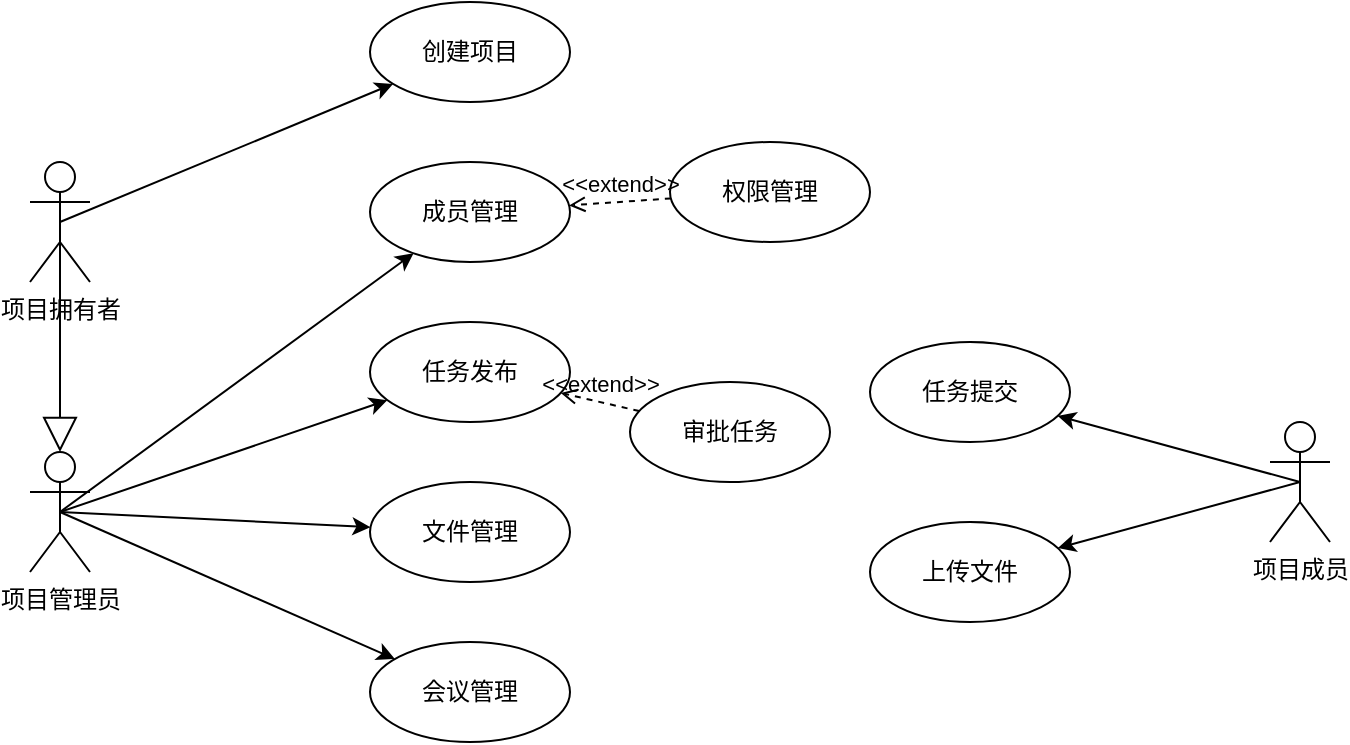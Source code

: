 <mxfile>
    <diagram id="uh9X4cpVvRO0RbKKqcz5" name="第 1 页">
        <mxGraphModel dx="516" dy="499" grid="1" gridSize="10" guides="1" tooltips="1" connect="1" arrows="1" fold="1" page="1" pageScale="1" pageWidth="827" pageHeight="1169" math="0" shadow="0">
            <root>
                <mxCell id="0"/>
                <mxCell id="1" parent="0"/>
                <mxCell id="13" value="创建项目" style="ellipse;whiteSpace=wrap;html=1;" vertex="1" parent="1">
                    <mxGeometry x="210" y="710" width="100" height="50" as="geometry"/>
                </mxCell>
                <mxCell id="14" value="任务发布" style="ellipse;whiteSpace=wrap;html=1;" vertex="1" parent="1">
                    <mxGeometry x="210" y="870" width="100" height="50" as="geometry"/>
                </mxCell>
                <mxCell id="15" value="任务提交" style="ellipse;whiteSpace=wrap;html=1;" vertex="1" parent="1">
                    <mxGeometry x="460" y="880" width="100" height="50" as="geometry"/>
                </mxCell>
                <mxCell id="16" value="成员管理" style="ellipse;whiteSpace=wrap;html=1;" vertex="1" parent="1">
                    <mxGeometry x="210" y="790" width="100" height="50" as="geometry"/>
                </mxCell>
                <mxCell id="17" value="权限管理" style="ellipse;whiteSpace=wrap;html=1;" vertex="1" parent="1">
                    <mxGeometry x="360" y="780" width="100" height="50" as="geometry"/>
                </mxCell>
                <mxCell id="18" value="&amp;lt;&amp;lt;extend&amp;gt;&amp;gt;" style="html=1;verticalAlign=bottom;labelBackgroundColor=none;endArrow=open;endFill=0;dashed=1;strokeWidth=1;endSize=6;" edge="1" parent="1" source="17" target="16">
                    <mxGeometry width="160" relative="1" as="geometry">
                        <mxPoint x="140" y="70" as="sourcePoint"/>
                        <mxPoint x="300" y="70" as="targetPoint"/>
                    </mxGeometry>
                </mxCell>
                <mxCell id="19" value="会议管理" style="ellipse;whiteSpace=wrap;html=1;" vertex="1" parent="1">
                    <mxGeometry x="210" y="1030" width="100" height="50" as="geometry"/>
                </mxCell>
                <mxCell id="20" value="文件管理" style="ellipse;whiteSpace=wrap;html=1;" vertex="1" parent="1">
                    <mxGeometry x="210" y="950" width="100" height="50" as="geometry"/>
                </mxCell>
                <mxCell id="21" value="上传文件" style="ellipse;whiteSpace=wrap;html=1;" vertex="1" parent="1">
                    <mxGeometry x="460" y="970" width="100" height="50" as="geometry"/>
                </mxCell>
                <mxCell id="22" value="审批任务" style="ellipse;whiteSpace=wrap;html=1;" vertex="1" parent="1">
                    <mxGeometry x="340" y="900" width="100" height="50" as="geometry"/>
                </mxCell>
                <mxCell id="23" value="&amp;lt;&amp;lt;extend&amp;gt;&amp;gt;" style="html=1;verticalAlign=bottom;labelBackgroundColor=none;endArrow=open;endFill=0;dashed=1;strokeWidth=1;endSize=6;" edge="1" parent="1" source="22" target="14">
                    <mxGeometry width="160" relative="1" as="geometry">
                        <mxPoint x="243.133" y="133.71" as="sourcePoint"/>
                        <mxPoint x="176.816" y="146.222" as="targetPoint"/>
                    </mxGeometry>
                </mxCell>
                <mxCell id="24" style="edgeStyle=none;html=1;exitX=0.5;exitY=0.5;exitDx=0;exitDy=0;exitPerimeter=0;strokeWidth=1;endArrow=classic;endFill=1;endSize=6;" edge="1" parent="1" source="26" target="13">
                    <mxGeometry relative="1" as="geometry"/>
                </mxCell>
                <mxCell id="25" style="edgeStyle=none;html=1;exitX=0.5;exitY=0.5;exitDx=0;exitDy=0;exitPerimeter=0;entryX=0.5;entryY=0;entryDx=0;entryDy=0;entryPerimeter=0;strokeWidth=1;endArrow=block;endFill=0;endSize=15;" edge="1" parent="1" source="26" target="31">
                    <mxGeometry relative="1" as="geometry"/>
                </mxCell>
                <mxCell id="26" value="项目拥有者" style="shape=umlActor;verticalLabelPosition=bottom;verticalAlign=top;html=1;outlineConnect=0;" vertex="1" parent="1">
                    <mxGeometry x="40" y="790" width="30" height="60" as="geometry"/>
                </mxCell>
                <mxCell id="27" style="edgeStyle=none;html=1;exitX=0.5;exitY=0.5;exitDx=0;exitDy=0;exitPerimeter=0;strokeWidth=1;endArrow=classic;endFill=1;endSize=6;" edge="1" parent="1" source="31" target="16">
                    <mxGeometry relative="1" as="geometry"/>
                </mxCell>
                <mxCell id="28" style="edgeStyle=none;html=1;exitX=0.5;exitY=0.5;exitDx=0;exitDy=0;exitPerimeter=0;strokeWidth=1;endArrow=classic;endFill=1;endSize=6;" edge="1" parent="1" source="31" target="14">
                    <mxGeometry relative="1" as="geometry"/>
                </mxCell>
                <mxCell id="29" style="edgeStyle=none;html=1;exitX=0.5;exitY=0.5;exitDx=0;exitDy=0;exitPerimeter=0;strokeWidth=1;endArrow=classic;endFill=1;endSize=6;" edge="1" parent="1" source="31" target="20">
                    <mxGeometry relative="1" as="geometry"/>
                </mxCell>
                <mxCell id="30" style="edgeStyle=none;html=1;exitX=0.5;exitY=0.5;exitDx=0;exitDy=0;exitPerimeter=0;strokeWidth=1;endArrow=classic;endFill=1;endSize=6;" edge="1" parent="1" source="31" target="19">
                    <mxGeometry relative="1" as="geometry"/>
                </mxCell>
                <mxCell id="31" value="项目管理员" style="shape=umlActor;verticalLabelPosition=bottom;verticalAlign=top;html=1;outlineConnect=0;" vertex="1" parent="1">
                    <mxGeometry x="40" y="935" width="30" height="60" as="geometry"/>
                </mxCell>
                <mxCell id="32" style="edgeStyle=none;html=1;exitX=0.5;exitY=0.5;exitDx=0;exitDy=0;exitPerimeter=0;strokeWidth=1;endArrow=classic;endFill=1;endSize=6;" edge="1" parent="1" source="34" target="15">
                    <mxGeometry relative="1" as="geometry"/>
                </mxCell>
                <mxCell id="33" style="edgeStyle=none;html=1;exitX=0.5;exitY=0.5;exitDx=0;exitDy=0;exitPerimeter=0;" edge="1" parent="1" source="34" target="21">
                    <mxGeometry relative="1" as="geometry"/>
                </mxCell>
                <mxCell id="34" value="项目成员" style="shape=umlActor;verticalLabelPosition=bottom;verticalAlign=top;html=1;outlineConnect=0;" vertex="1" parent="1">
                    <mxGeometry x="660" y="920" width="30" height="60" as="geometry"/>
                </mxCell>
            </root>
        </mxGraphModel>
    </diagram>
</mxfile>